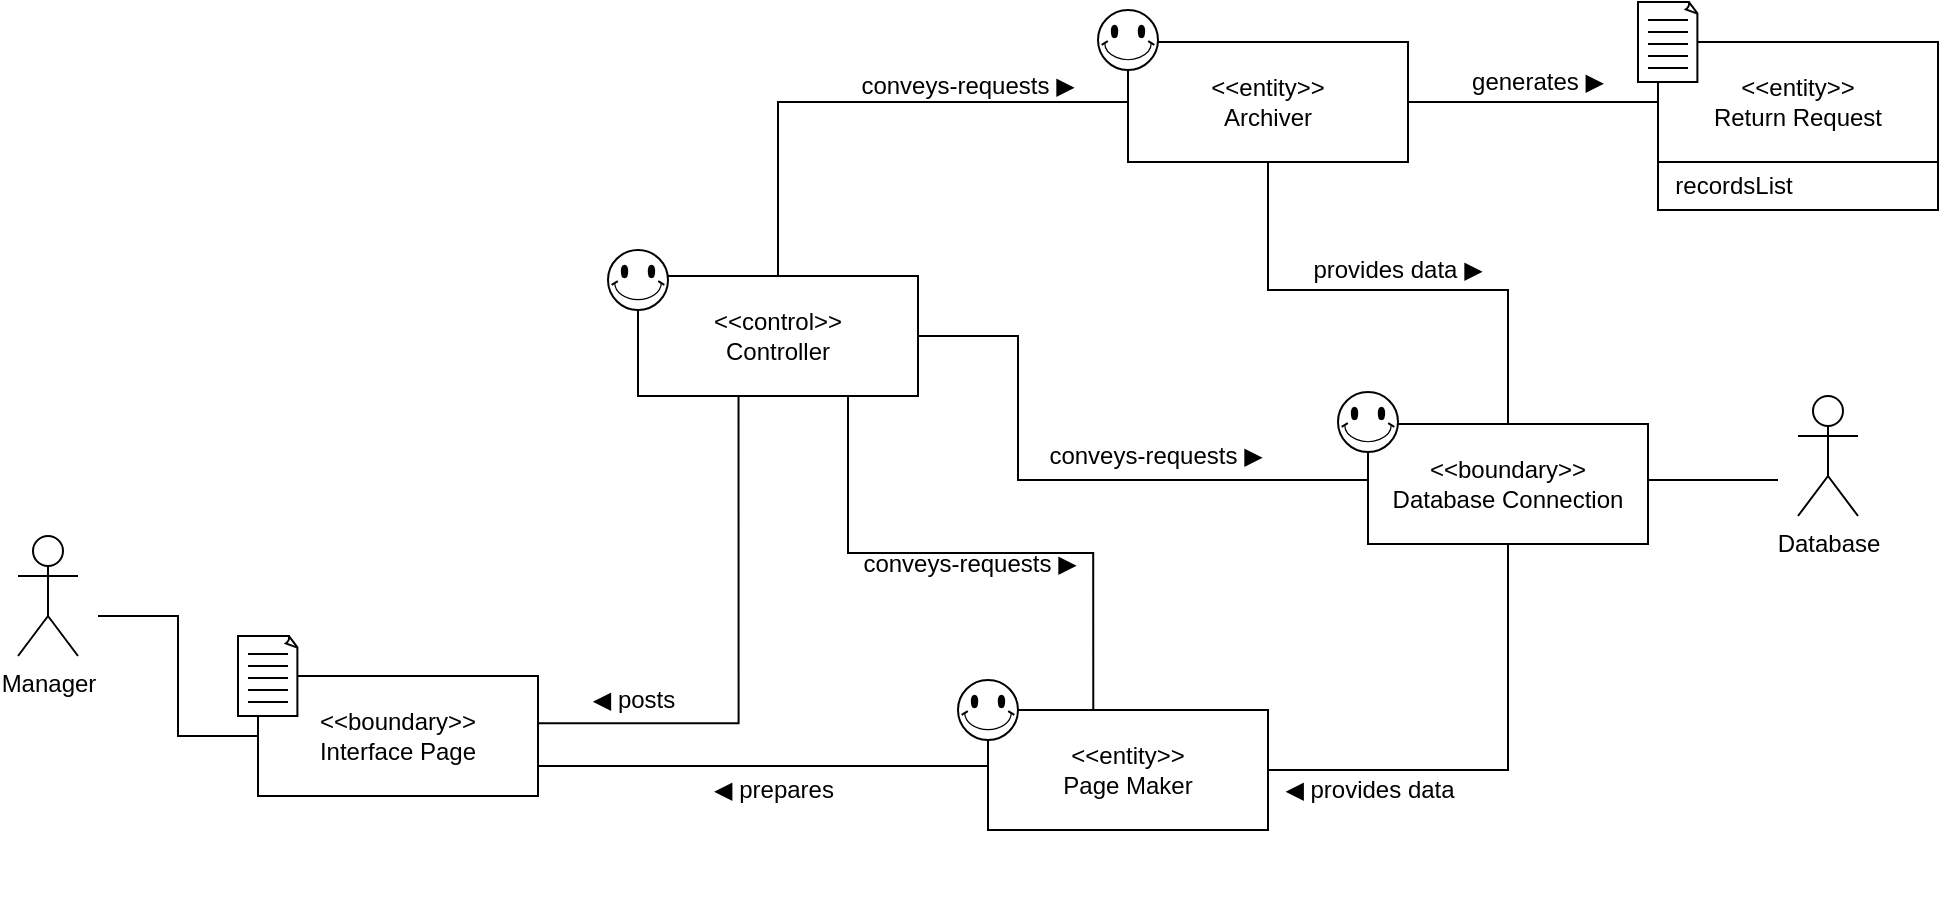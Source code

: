 <mxfile version="14.6.6" type="github">
  <diagram id="C5RBs43oDa-KdzZeNtuy" name="Page-1">
    <mxGraphModel dx="946" dy="526" grid="1" gridSize="10" guides="1" tooltips="1" connect="1" arrows="1" fold="1" page="1" pageScale="1" pageWidth="827" pageHeight="1169" math="0" shadow="0">
      <root>
        <mxCell id="WIyWlLk6GJQsqaUBKTNV-0" />
        <mxCell id="WIyWlLk6GJQsqaUBKTNV-1" parent="WIyWlLk6GJQsqaUBKTNV-0" />
        <mxCell id="k_o9BzKEIPWBxL8dlrQQ-0" value="Database" style="shape=umlActor;verticalLabelPosition=bottom;verticalAlign=top;html=1;outlineConnect=0;" vertex="1" parent="WIyWlLk6GJQsqaUBKTNV-1">
          <mxGeometry x="930" y="233.0" width="30" height="60" as="geometry" />
        </mxCell>
        <mxCell id="k_o9BzKEIPWBxL8dlrQQ-1" style="edgeStyle=orthogonalEdgeStyle;rounded=0;orthogonalLoop=1;jettySize=auto;html=1;exitX=0.359;exitY=0.985;exitDx=0;exitDy=0;entryX=1.003;entryY=0.394;entryDx=0;entryDy=0;entryPerimeter=0;startArrow=none;startFill=0;endArrow=none;endFill=0;exitPerimeter=0;" edge="1" parent="WIyWlLk6GJQsqaUBKTNV-1" source="k_o9BzKEIPWBxL8dlrQQ-34" target="k_o9BzKEIPWBxL8dlrQQ-25">
          <mxGeometry relative="1" as="geometry">
            <Array as="points">
              <mxPoint x="400" y="397" />
            </Array>
          </mxGeometry>
        </mxCell>
        <mxCell id="k_o9BzKEIPWBxL8dlrQQ-2" style="edgeStyle=orthogonalEdgeStyle;rounded=0;orthogonalLoop=1;jettySize=auto;html=1;exitX=0.5;exitY=1;exitDx=0;exitDy=0;exitPerimeter=0;" edge="1" parent="WIyWlLk6GJQsqaUBKTNV-1">
          <mxGeometry relative="1" as="geometry">
            <mxPoint x="215" y="300" as="sourcePoint" />
            <mxPoint x="215" y="300" as="targetPoint" />
          </mxGeometry>
        </mxCell>
        <mxCell id="k_o9BzKEIPWBxL8dlrQQ-3" style="edgeStyle=orthogonalEdgeStyle;rounded=0;orthogonalLoop=1;jettySize=auto;html=1;exitX=0.5;exitY=1;exitDx=0;exitDy=0;exitPerimeter=0;" edge="1" parent="WIyWlLk6GJQsqaUBKTNV-1">
          <mxGeometry relative="1" as="geometry">
            <mxPoint x="215" y="300" as="sourcePoint" />
            <mxPoint x="215" y="300" as="targetPoint" />
          </mxGeometry>
        </mxCell>
        <mxCell id="k_o9BzKEIPWBxL8dlrQQ-4" style="edgeStyle=orthogonalEdgeStyle;rounded=0;orthogonalLoop=1;jettySize=auto;html=1;exitX=0;exitY=0.5;exitDx=0;exitDy=0;startArrow=none;startFill=0;endArrow=none;endFill=0;" edge="1" parent="WIyWlLk6GJQsqaUBKTNV-1" source="k_o9BzKEIPWBxL8dlrQQ-25">
          <mxGeometry relative="1" as="geometry">
            <mxPoint x="80" y="343.0" as="targetPoint" />
            <Array as="points">
              <mxPoint x="120" y="403.0" />
              <mxPoint x="120" y="343.0" />
            </Array>
          </mxGeometry>
        </mxCell>
        <object label="Manager" id="k_o9BzKEIPWBxL8dlrQQ-5">
          <mxCell style="shape=umlActor;verticalLabelPosition=bottom;verticalAlign=top;html=1;outlineConnect=0;" vertex="1" parent="WIyWlLk6GJQsqaUBKTNV-1">
            <mxGeometry x="40" y="303.0" width="30" height="60" as="geometry" />
          </mxCell>
        </object>
        <mxCell id="k_o9BzKEIPWBxL8dlrQQ-8" value="conveys-requests ▶" style="text;html=1;strokeColor=none;fillColor=none;align=center;verticalAlign=middle;whiteSpace=wrap;rounded=0;rotation=0;" vertex="1" parent="WIyWlLk6GJQsqaUBKTNV-1">
          <mxGeometry x="451" y="307.0" width="130" height="20" as="geometry" />
        </mxCell>
        <mxCell id="k_o9BzKEIPWBxL8dlrQQ-9" value="◀ prepares" style="text;html=1;strokeColor=none;fillColor=none;align=center;verticalAlign=middle;whiteSpace=wrap;rounded=0;" vertex="1" parent="WIyWlLk6GJQsqaUBKTNV-1">
          <mxGeometry x="385" y="420.0" width="66" height="20" as="geometry" />
        </mxCell>
        <mxCell id="k_o9BzKEIPWBxL8dlrQQ-11" value="conveys-requests ▶" style="text;html=1;strokeColor=none;fillColor=none;align=center;verticalAlign=middle;whiteSpace=wrap;rounded=0;rotation=0;" vertex="1" parent="WIyWlLk6GJQsqaUBKTNV-1">
          <mxGeometry x="544" y="253.0" width="130" height="20" as="geometry" />
        </mxCell>
        <mxCell id="k_o9BzKEIPWBxL8dlrQQ-12" value="◀ posts" style="text;html=1;strokeColor=none;fillColor=none;align=center;verticalAlign=middle;whiteSpace=wrap;rounded=0;" vertex="1" parent="WIyWlLk6GJQsqaUBKTNV-1">
          <mxGeometry x="315" y="375.0" width="66" height="20" as="geometry" />
        </mxCell>
        <mxCell id="k_o9BzKEIPWBxL8dlrQQ-24" value="" style="group" vertex="1" connectable="0" parent="WIyWlLk6GJQsqaUBKTNV-1">
          <mxGeometry x="150" y="353.0" width="150" height="80" as="geometry" />
        </mxCell>
        <mxCell id="k_o9BzKEIPWBxL8dlrQQ-25" value="&amp;lt;&amp;lt;boundary&amp;gt;&amp;gt;&lt;br&gt;Interface Page" style="rounded=0;whiteSpace=wrap;html=1;" vertex="1" parent="k_o9BzKEIPWBxL8dlrQQ-24">
          <mxGeometry x="10" y="20" width="140" height="60" as="geometry" />
        </mxCell>
        <mxCell id="k_o9BzKEIPWBxL8dlrQQ-26" value="" style="group" vertex="1" connectable="0" parent="k_o9BzKEIPWBxL8dlrQQ-24">
          <mxGeometry width="30" height="40" as="geometry" />
        </mxCell>
        <mxCell id="k_o9BzKEIPWBxL8dlrQQ-27" value="" style="whiteSpace=wrap;html=1;shape=mxgraph.basic.document" vertex="1" parent="k_o9BzKEIPWBxL8dlrQQ-26">
          <mxGeometry width="30" height="40" as="geometry" />
        </mxCell>
        <mxCell id="k_o9BzKEIPWBxL8dlrQQ-28" value="" style="endArrow=none;html=1;" edge="1" parent="k_o9BzKEIPWBxL8dlrQQ-26">
          <mxGeometry width="50" height="50" relative="1" as="geometry">
            <mxPoint x="5" y="9" as="sourcePoint" />
            <mxPoint x="25" y="9" as="targetPoint" />
          </mxGeometry>
        </mxCell>
        <mxCell id="k_o9BzKEIPWBxL8dlrQQ-29" value="" style="endArrow=none;html=1;" edge="1" parent="k_o9BzKEIPWBxL8dlrQQ-26">
          <mxGeometry width="50" height="50" relative="1" as="geometry">
            <mxPoint x="5" y="15" as="sourcePoint" />
            <mxPoint x="25" y="15" as="targetPoint" />
          </mxGeometry>
        </mxCell>
        <mxCell id="k_o9BzKEIPWBxL8dlrQQ-30" value="" style="endArrow=none;html=1;" edge="1" parent="k_o9BzKEIPWBxL8dlrQQ-26">
          <mxGeometry width="50" height="50" relative="1" as="geometry">
            <mxPoint x="5" y="21" as="sourcePoint" />
            <mxPoint x="25" y="21" as="targetPoint" />
          </mxGeometry>
        </mxCell>
        <mxCell id="k_o9BzKEIPWBxL8dlrQQ-31" value="" style="endArrow=none;html=1;" edge="1" parent="k_o9BzKEIPWBxL8dlrQQ-26">
          <mxGeometry width="50" height="50" relative="1" as="geometry">
            <mxPoint x="5" y="27" as="sourcePoint" />
            <mxPoint x="25" y="27" as="targetPoint" />
          </mxGeometry>
        </mxCell>
        <mxCell id="k_o9BzKEIPWBxL8dlrQQ-32" value="" style="endArrow=none;html=1;" edge="1" parent="k_o9BzKEIPWBxL8dlrQQ-26">
          <mxGeometry width="50" height="50" relative="1" as="geometry">
            <mxPoint x="5" y="33" as="sourcePoint" />
            <mxPoint x="25" y="33" as="targetPoint" />
          </mxGeometry>
        </mxCell>
        <mxCell id="k_o9BzKEIPWBxL8dlrQQ-33" value="" style="group" vertex="1" connectable="0" parent="WIyWlLk6GJQsqaUBKTNV-1">
          <mxGeometry x="335" y="160.0" width="155" height="73" as="geometry" />
        </mxCell>
        <mxCell id="k_o9BzKEIPWBxL8dlrQQ-34" value="&amp;lt;&amp;lt;control&amp;gt;&amp;gt;&lt;br&gt;Controller" style="rounded=0;whiteSpace=wrap;html=1;" vertex="1" parent="k_o9BzKEIPWBxL8dlrQQ-33">
          <mxGeometry x="15" y="13" width="140" height="60" as="geometry" />
        </mxCell>
        <mxCell id="k_o9BzKEIPWBxL8dlrQQ-35" value="" style="verticalLabelPosition=bottom;verticalAlign=top;html=1;shape=mxgraph.basic.smiley" vertex="1" parent="k_o9BzKEIPWBxL8dlrQQ-33">
          <mxGeometry width="30" height="30" as="geometry" />
        </mxCell>
        <mxCell id="k_o9BzKEIPWBxL8dlrQQ-36" style="edgeStyle=orthogonalEdgeStyle;rounded=0;orthogonalLoop=1;jettySize=auto;html=1;exitX=1;exitY=0.5;exitDx=0;exitDy=0;entryX=0;entryY=0.5;entryDx=0;entryDy=0;endArrow=none;endFill=0;" edge="1" parent="WIyWlLk6GJQsqaUBKTNV-1" source="k_o9BzKEIPWBxL8dlrQQ-34" target="k_o9BzKEIPWBxL8dlrQQ-45">
          <mxGeometry relative="1" as="geometry">
            <Array as="points">
              <mxPoint x="540" y="203.0" />
              <mxPoint x="540" y="275.0" />
            </Array>
          </mxGeometry>
        </mxCell>
        <mxCell id="k_o9BzKEIPWBxL8dlrQQ-37" style="edgeStyle=orthogonalEdgeStyle;rounded=0;orthogonalLoop=1;jettySize=auto;html=1;exitX=0.75;exitY=1;exitDx=0;exitDy=0;entryX=0.376;entryY=0;entryDx=0;entryDy=0;entryPerimeter=0;endArrow=none;endFill=0;" edge="1" parent="WIyWlLk6GJQsqaUBKTNV-1" source="k_o9BzKEIPWBxL8dlrQQ-34" target="k_o9BzKEIPWBxL8dlrQQ-41">
          <mxGeometry relative="1" as="geometry" />
        </mxCell>
        <mxCell id="k_o9BzKEIPWBxL8dlrQQ-38" value="◀ provides data" style="text;html=1;strokeColor=none;fillColor=none;align=center;verticalAlign=middle;whiteSpace=wrap;rounded=0;rotation=0;" vertex="1" parent="WIyWlLk6GJQsqaUBKTNV-1">
          <mxGeometry x="651" y="420.0" width="130" height="20" as="geometry" />
        </mxCell>
        <mxCell id="k_o9BzKEIPWBxL8dlrQQ-39" value="" style="group" vertex="1" connectable="0" parent="WIyWlLk6GJQsqaUBKTNV-1">
          <mxGeometry x="510" y="375.0" width="155" height="115" as="geometry" />
        </mxCell>
        <mxCell id="k_o9BzKEIPWBxL8dlrQQ-40" value="" style="group" vertex="1" connectable="0" parent="k_o9BzKEIPWBxL8dlrQQ-39">
          <mxGeometry width="155" height="75" as="geometry" />
        </mxCell>
        <mxCell id="k_o9BzKEIPWBxL8dlrQQ-41" value="&amp;lt;&amp;lt;entity&amp;gt;&amp;gt;&lt;br&gt;Page Maker" style="rounded=0;whiteSpace=wrap;html=1;" vertex="1" parent="k_o9BzKEIPWBxL8dlrQQ-40">
          <mxGeometry x="15" y="15" width="140" height="60" as="geometry" />
        </mxCell>
        <mxCell id="k_o9BzKEIPWBxL8dlrQQ-42" value="" style="verticalLabelPosition=bottom;verticalAlign=top;html=1;shape=mxgraph.basic.smiley" vertex="1" parent="k_o9BzKEIPWBxL8dlrQQ-40">
          <mxGeometry width="30" height="30" as="geometry" />
        </mxCell>
        <mxCell id="k_o9BzKEIPWBxL8dlrQQ-44" value="" style="group" vertex="1" connectable="0" parent="WIyWlLk6GJQsqaUBKTNV-1">
          <mxGeometry x="700" y="231.0" width="155" height="76" as="geometry" />
        </mxCell>
        <mxCell id="k_o9BzKEIPWBxL8dlrQQ-45" value="&amp;lt;&amp;lt;boundary&amp;gt;&amp;gt;&lt;br&gt;Database Connection" style="rounded=0;whiteSpace=wrap;html=1;" vertex="1" parent="k_o9BzKEIPWBxL8dlrQQ-44">
          <mxGeometry x="15" y="16" width="140" height="60" as="geometry" />
        </mxCell>
        <mxCell id="k_o9BzKEIPWBxL8dlrQQ-46" value="" style="verticalLabelPosition=bottom;verticalAlign=top;html=1;shape=mxgraph.basic.smiley" vertex="1" parent="k_o9BzKEIPWBxL8dlrQQ-44">
          <mxGeometry width="30" height="30" as="geometry" />
        </mxCell>
        <mxCell id="k_o9BzKEIPWBxL8dlrQQ-47" style="edgeStyle=orthogonalEdgeStyle;rounded=0;orthogonalLoop=1;jettySize=auto;html=1;exitX=1;exitY=0.75;exitDx=0;exitDy=0;endArrow=none;endFill=0;" edge="1" parent="WIyWlLk6GJQsqaUBKTNV-1" source="k_o9BzKEIPWBxL8dlrQQ-25">
          <mxGeometry relative="1" as="geometry">
            <mxPoint x="525" y="418.0" as="targetPoint" />
            <Array as="points">
              <mxPoint x="525" y="418.0" />
            </Array>
          </mxGeometry>
        </mxCell>
        <mxCell id="k_o9BzKEIPWBxL8dlrQQ-48" style="edgeStyle=orthogonalEdgeStyle;rounded=0;orthogonalLoop=1;jettySize=auto;html=1;exitX=0.5;exitY=1;exitDx=0;exitDy=0;entryX=1;entryY=0.5;entryDx=0;entryDy=0;endArrow=none;endFill=0;" edge="1" parent="WIyWlLk6GJQsqaUBKTNV-1" source="k_o9BzKEIPWBxL8dlrQQ-45" target="k_o9BzKEIPWBxL8dlrQQ-41">
          <mxGeometry relative="1" as="geometry" />
        </mxCell>
        <mxCell id="k_o9BzKEIPWBxL8dlrQQ-49" style="edgeStyle=orthogonalEdgeStyle;rounded=0;orthogonalLoop=1;jettySize=auto;html=1;exitX=1;exitY=0.5;exitDx=0;exitDy=0;endArrow=none;endFill=0;" edge="1" parent="WIyWlLk6GJQsqaUBKTNV-1" source="k_o9BzKEIPWBxL8dlrQQ-45">
          <mxGeometry relative="1" as="geometry">
            <mxPoint x="920" y="275" as="targetPoint" />
            <Array as="points">
              <mxPoint x="855" y="275" />
            </Array>
          </mxGeometry>
        </mxCell>
        <mxCell id="k_o9BzKEIPWBxL8dlrQQ-50" value="" style="group" vertex="1" connectable="0" parent="WIyWlLk6GJQsqaUBKTNV-1">
          <mxGeometry x="580" y="40.0" width="155" height="76" as="geometry" />
        </mxCell>
        <mxCell id="k_o9BzKEIPWBxL8dlrQQ-51" value="&amp;lt;&amp;lt;entity&amp;gt;&amp;gt;&lt;br&gt;Archiver" style="rounded=0;whiteSpace=wrap;html=1;" vertex="1" parent="k_o9BzKEIPWBxL8dlrQQ-50">
          <mxGeometry x="15" y="16" width="140" height="60" as="geometry" />
        </mxCell>
        <mxCell id="k_o9BzKEIPWBxL8dlrQQ-52" value="" style="verticalLabelPosition=bottom;verticalAlign=top;html=1;shape=mxgraph.basic.smiley" vertex="1" parent="k_o9BzKEIPWBxL8dlrQQ-50">
          <mxGeometry width="30" height="30" as="geometry" />
        </mxCell>
        <mxCell id="k_o9BzKEIPWBxL8dlrQQ-54" value="" style="endArrow=none;html=1;entryX=0.5;entryY=1;entryDx=0;entryDy=0;exitX=0.5;exitY=0;exitDx=0;exitDy=0;rounded=0;" edge="1" parent="WIyWlLk6GJQsqaUBKTNV-1" source="k_o9BzKEIPWBxL8dlrQQ-45" target="k_o9BzKEIPWBxL8dlrQQ-51">
          <mxGeometry width="50" height="50" relative="1" as="geometry">
            <mxPoint x="717.5" y="233" as="sourcePoint" />
            <mxPoint x="767.5" y="183" as="targetPoint" />
            <Array as="points">
              <mxPoint x="785" y="180" />
              <mxPoint x="665" y="180" />
            </Array>
          </mxGeometry>
        </mxCell>
        <mxCell id="k_o9BzKEIPWBxL8dlrQQ-55" value="provides data ▶" style="text;html=1;strokeColor=none;fillColor=none;align=center;verticalAlign=middle;whiteSpace=wrap;rounded=0;rotation=0;" vertex="1" parent="WIyWlLk6GJQsqaUBKTNV-1">
          <mxGeometry x="665" y="160.0" width="130" height="20" as="geometry" />
        </mxCell>
        <mxCell id="k_o9BzKEIPWBxL8dlrQQ-56" value="" style="endArrow=none;html=1;exitX=0.5;exitY=0;exitDx=0;exitDy=0;entryX=0;entryY=0.5;entryDx=0;entryDy=0;rounded=0;" edge="1" parent="WIyWlLk6GJQsqaUBKTNV-1" source="k_o9BzKEIPWBxL8dlrQQ-34" target="k_o9BzKEIPWBxL8dlrQQ-51">
          <mxGeometry width="50" height="50" relative="1" as="geometry">
            <mxPoint x="420" y="170" as="sourcePoint" />
            <mxPoint x="464" y="120" as="targetPoint" />
            <Array as="points">
              <mxPoint x="420" y="86" />
            </Array>
          </mxGeometry>
        </mxCell>
        <mxCell id="k_o9BzKEIPWBxL8dlrQQ-57" value="conveys-requests ▶" style="text;html=1;strokeColor=none;fillColor=none;align=center;verticalAlign=middle;whiteSpace=wrap;rounded=0;rotation=0;" vertex="1" parent="WIyWlLk6GJQsqaUBKTNV-1">
          <mxGeometry x="450" y="68.0" width="130" height="20" as="geometry" />
        </mxCell>
        <mxCell id="k_o9BzKEIPWBxL8dlrQQ-61" value="" style="group" vertex="1" connectable="0" parent="WIyWlLk6GJQsqaUBKTNV-1">
          <mxGeometry x="850" y="36.0" width="150" height="80" as="geometry" />
        </mxCell>
        <mxCell id="k_o9BzKEIPWBxL8dlrQQ-62" value="&amp;lt;&amp;lt;entity&amp;gt;&amp;gt;&lt;br&gt;Return Request" style="rounded=0;whiteSpace=wrap;html=1;" vertex="1" parent="k_o9BzKEIPWBxL8dlrQQ-61">
          <mxGeometry x="10" y="20" width="140" height="60" as="geometry" />
        </mxCell>
        <mxCell id="k_o9BzKEIPWBxL8dlrQQ-63" value="" style="group" vertex="1" connectable="0" parent="k_o9BzKEIPWBxL8dlrQQ-61">
          <mxGeometry width="30" height="40" as="geometry" />
        </mxCell>
        <mxCell id="k_o9BzKEIPWBxL8dlrQQ-64" value="" style="whiteSpace=wrap;html=1;shape=mxgraph.basic.document" vertex="1" parent="k_o9BzKEIPWBxL8dlrQQ-63">
          <mxGeometry width="30" height="40" as="geometry" />
        </mxCell>
        <mxCell id="k_o9BzKEIPWBxL8dlrQQ-65" value="" style="endArrow=none;html=1;" edge="1" parent="k_o9BzKEIPWBxL8dlrQQ-63">
          <mxGeometry width="50" height="50" relative="1" as="geometry">
            <mxPoint x="5" y="9" as="sourcePoint" />
            <mxPoint x="25" y="9" as="targetPoint" />
          </mxGeometry>
        </mxCell>
        <mxCell id="k_o9BzKEIPWBxL8dlrQQ-66" value="" style="endArrow=none;html=1;" edge="1" parent="k_o9BzKEIPWBxL8dlrQQ-63">
          <mxGeometry width="50" height="50" relative="1" as="geometry">
            <mxPoint x="5" y="15" as="sourcePoint" />
            <mxPoint x="25" y="15" as="targetPoint" />
          </mxGeometry>
        </mxCell>
        <mxCell id="k_o9BzKEIPWBxL8dlrQQ-67" value="" style="endArrow=none;html=1;" edge="1" parent="k_o9BzKEIPWBxL8dlrQQ-63">
          <mxGeometry width="50" height="50" relative="1" as="geometry">
            <mxPoint x="5" y="21" as="sourcePoint" />
            <mxPoint x="25" y="21" as="targetPoint" />
          </mxGeometry>
        </mxCell>
        <mxCell id="k_o9BzKEIPWBxL8dlrQQ-68" value="" style="endArrow=none;html=1;" edge="1" parent="k_o9BzKEIPWBxL8dlrQQ-63">
          <mxGeometry width="50" height="50" relative="1" as="geometry">
            <mxPoint x="5" y="27" as="sourcePoint" />
            <mxPoint x="25" y="27" as="targetPoint" />
          </mxGeometry>
        </mxCell>
        <mxCell id="k_o9BzKEIPWBxL8dlrQQ-69" value="" style="endArrow=none;html=1;" edge="1" parent="k_o9BzKEIPWBxL8dlrQQ-63">
          <mxGeometry width="50" height="50" relative="1" as="geometry">
            <mxPoint x="5" y="33" as="sourcePoint" />
            <mxPoint x="25" y="33" as="targetPoint" />
          </mxGeometry>
        </mxCell>
        <mxCell id="k_o9BzKEIPWBxL8dlrQQ-70" value="" style="endArrow=none;html=1;exitX=1;exitY=0.5;exitDx=0;exitDy=0;entryX=0;entryY=0.5;entryDx=0;entryDy=0;" edge="1" parent="WIyWlLk6GJQsqaUBKTNV-1" source="k_o9BzKEIPWBxL8dlrQQ-51" target="k_o9BzKEIPWBxL8dlrQQ-62">
          <mxGeometry width="50" height="50" relative="1" as="geometry">
            <mxPoint x="760" y="103" as="sourcePoint" />
            <mxPoint x="810" y="53" as="targetPoint" />
          </mxGeometry>
        </mxCell>
        <mxCell id="k_o9BzKEIPWBxL8dlrQQ-71" value="generates&amp;nbsp;▶" style="text;html=1;strokeColor=none;fillColor=none;align=center;verticalAlign=middle;whiteSpace=wrap;rounded=0;rotation=0;" vertex="1" parent="WIyWlLk6GJQsqaUBKTNV-1">
          <mxGeometry x="735" y="66.0" width="130" height="20" as="geometry" />
        </mxCell>
        <mxCell id="k_o9BzKEIPWBxL8dlrQQ-73" value="&amp;nbsp; recordsList" style="rounded=0;whiteSpace=wrap;html=1;align=left;" vertex="1" parent="WIyWlLk6GJQsqaUBKTNV-1">
          <mxGeometry x="860" y="116" width="140" height="24" as="geometry" />
        </mxCell>
      </root>
    </mxGraphModel>
  </diagram>
</mxfile>
